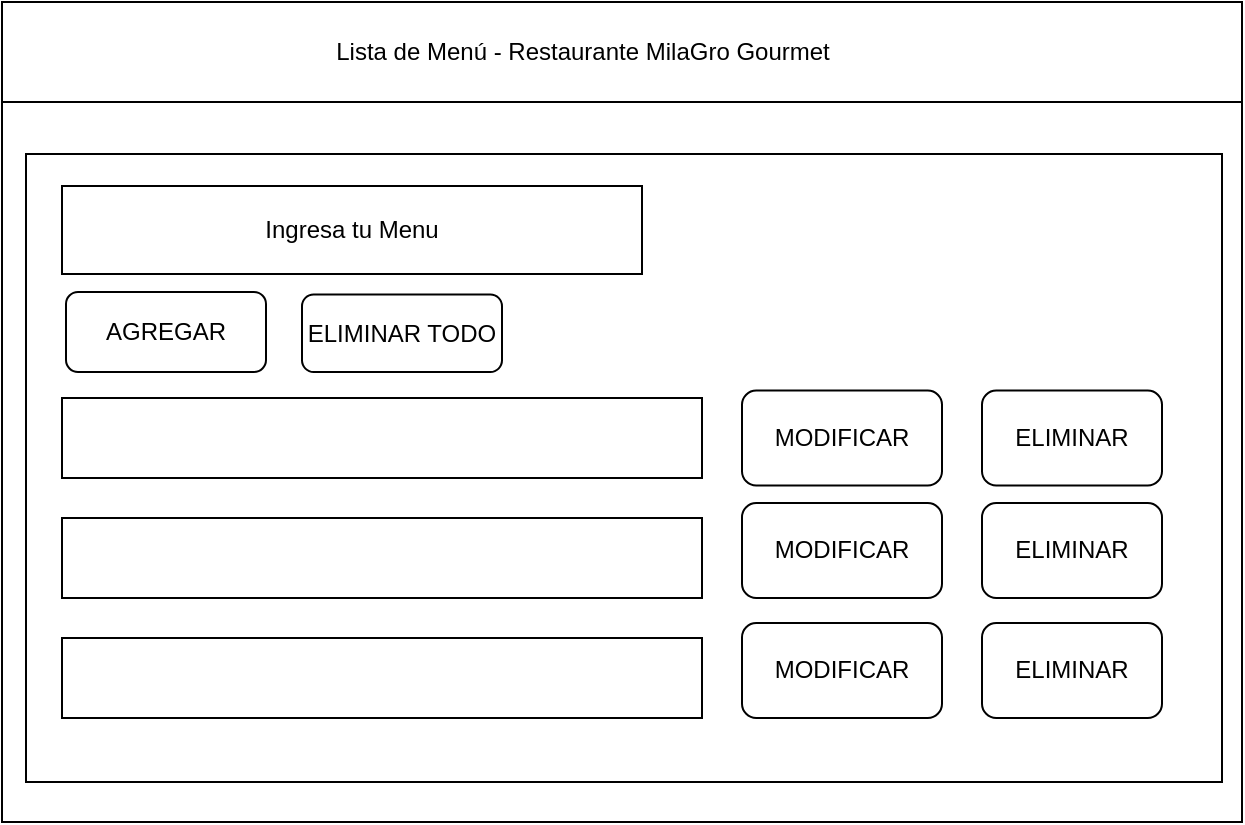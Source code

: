 <mxfile version="20.3.0" type="device"><diagram id="rZ1hdp1ARgf-_pijxahv" name="Página-1"><mxGraphModel dx="868" dy="553" grid="1" gridSize="10" guides="1" tooltips="1" connect="1" arrows="1" fold="1" page="1" pageScale="1" pageWidth="827" pageHeight="1169" math="0" shadow="0"><root><mxCell id="0"/><mxCell id="1" parent="0"/><mxCell id="CLeCXIK34p7qwLLZTFGW-4" value="" style="swimlane;startSize=0;" parent="1" vertex="1"><mxGeometry x="60" y="30" width="620" height="410" as="geometry"/></mxCell><mxCell id="8QaWeqf1mQhQwo_2oL27-5" value="" style="rounded=0;whiteSpace=wrap;html=1;" vertex="1" parent="CLeCXIK34p7qwLLZTFGW-4"><mxGeometry x="12" y="76" width="598" height="314" as="geometry"/></mxCell><mxCell id="8QaWeqf1mQhQwo_2oL27-2" value="" style="rounded=0;whiteSpace=wrap;html=1;" vertex="1" parent="CLeCXIK34p7qwLLZTFGW-4"><mxGeometry width="620" height="50" as="geometry"/></mxCell><mxCell id="CLeCXIK34p7qwLLZTFGW-3" value="ELIMINAR TODO" style="rounded=1;whiteSpace=wrap;html=1;" parent="CLeCXIK34p7qwLLZTFGW-4" vertex="1"><mxGeometry x="150" y="146.25" width="100" height="38.75" as="geometry"/></mxCell><mxCell id="CLeCXIK34p7qwLLZTFGW-5" value="AGREGAR" style="rounded=1;whiteSpace=wrap;html=1;" parent="CLeCXIK34p7qwLLZTFGW-4" vertex="1"><mxGeometry x="32" y="145" width="100" height="40" as="geometry"/></mxCell><mxCell id="CLeCXIK34p7qwLLZTFGW-6" value="Ingresa tu Menu" style="rounded=0;whiteSpace=wrap;html=1;" parent="CLeCXIK34p7qwLLZTFGW-4" vertex="1"><mxGeometry x="30" y="92" width="290" height="44" as="geometry"/></mxCell><mxCell id="CLeCXIK34p7qwLLZTFGW-7" value="" style="rounded=0;whiteSpace=wrap;html=1;" parent="CLeCXIK34p7qwLLZTFGW-4" vertex="1"><mxGeometry x="30" y="198" width="320" height="40" as="geometry"/></mxCell><mxCell id="CLeCXIK34p7qwLLZTFGW-10" value="" style="rounded=0;whiteSpace=wrap;html=1;" parent="CLeCXIK34p7qwLLZTFGW-4" vertex="1"><mxGeometry x="30" y="318" width="320" height="40" as="geometry"/></mxCell><mxCell id="CLeCXIK34p7qwLLZTFGW-9" value="" style="rounded=0;whiteSpace=wrap;html=1;" parent="CLeCXIK34p7qwLLZTFGW-4" vertex="1"><mxGeometry x="30" y="258" width="320" height="40" as="geometry"/></mxCell><mxCell id="CLeCXIK34p7qwLLZTFGW-16" value="MODIFICAR" style="rounded=1;whiteSpace=wrap;html=1;" parent="CLeCXIK34p7qwLLZTFGW-4" vertex="1"><mxGeometry x="370" y="194.25" width="100" height="47.5" as="geometry"/></mxCell><mxCell id="CLeCXIK34p7qwLLZTFGW-17" value="ELIMINAR" style="rounded=1;whiteSpace=wrap;html=1;" parent="CLeCXIK34p7qwLLZTFGW-4" vertex="1"><mxGeometry x="490" y="194.25" width="90" height="47.5" as="geometry"/></mxCell><mxCell id="CLeCXIK34p7qwLLZTFGW-20" value="MODIFICAR" style="rounded=1;whiteSpace=wrap;html=1;" parent="CLeCXIK34p7qwLLZTFGW-4" vertex="1"><mxGeometry x="370" y="310.5" width="100" height="47.5" as="geometry"/></mxCell><mxCell id="CLeCXIK34p7qwLLZTFGW-21" value="ELIMINAR" style="rounded=1;whiteSpace=wrap;html=1;" parent="CLeCXIK34p7qwLLZTFGW-4" vertex="1"><mxGeometry x="490" y="310.5" width="90" height="47.5" as="geometry"/></mxCell><mxCell id="CLeCXIK34p7qwLLZTFGW-18" value="MODIFICAR" style="rounded=1;whiteSpace=wrap;html=1;" parent="CLeCXIK34p7qwLLZTFGW-4" vertex="1"><mxGeometry x="370" y="250.5" width="100" height="47.5" as="geometry"/></mxCell><mxCell id="CLeCXIK34p7qwLLZTFGW-19" value="ELIMINAR" style="rounded=1;whiteSpace=wrap;html=1;" parent="CLeCXIK34p7qwLLZTFGW-4" vertex="1"><mxGeometry x="490" y="250.5" width="90" height="47.5" as="geometry"/></mxCell><mxCell id="CLeCXIK34p7qwLLZTFGW-22" value="Lista de Menú - Restaurante MilaGro Gourmet" style="text;html=1;align=center;verticalAlign=middle;resizable=0;points=[];autosize=1;strokeColor=none;fillColor=none;" parent="CLeCXIK34p7qwLLZTFGW-4" vertex="1"><mxGeometry x="155" y="10" width="270" height="30" as="geometry"/></mxCell></root></mxGraphModel></diagram></mxfile>